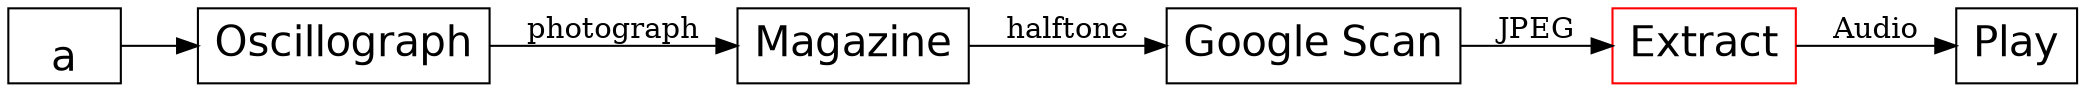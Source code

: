 digraph {
  rankdir = LR
  node [ shape = rect
        fontname = helvetica
        fontsize = 20]
  a [ image = "microphone.png" labelloc = b]
  b [ label = "Oscillograph"]
  c [ label = "Magazine"]
  d [ label = "Google Scan"]
  e [ label = "Extract"]
  f [ label = "Play"]
  a -> b
  b -> c [ label = "photograph"]
  c -> d [ label = "halftone"]
  d -> e [ label = "JPEG"]
  e -> f [ label = "Audio"]
  e [color = red ]
}
